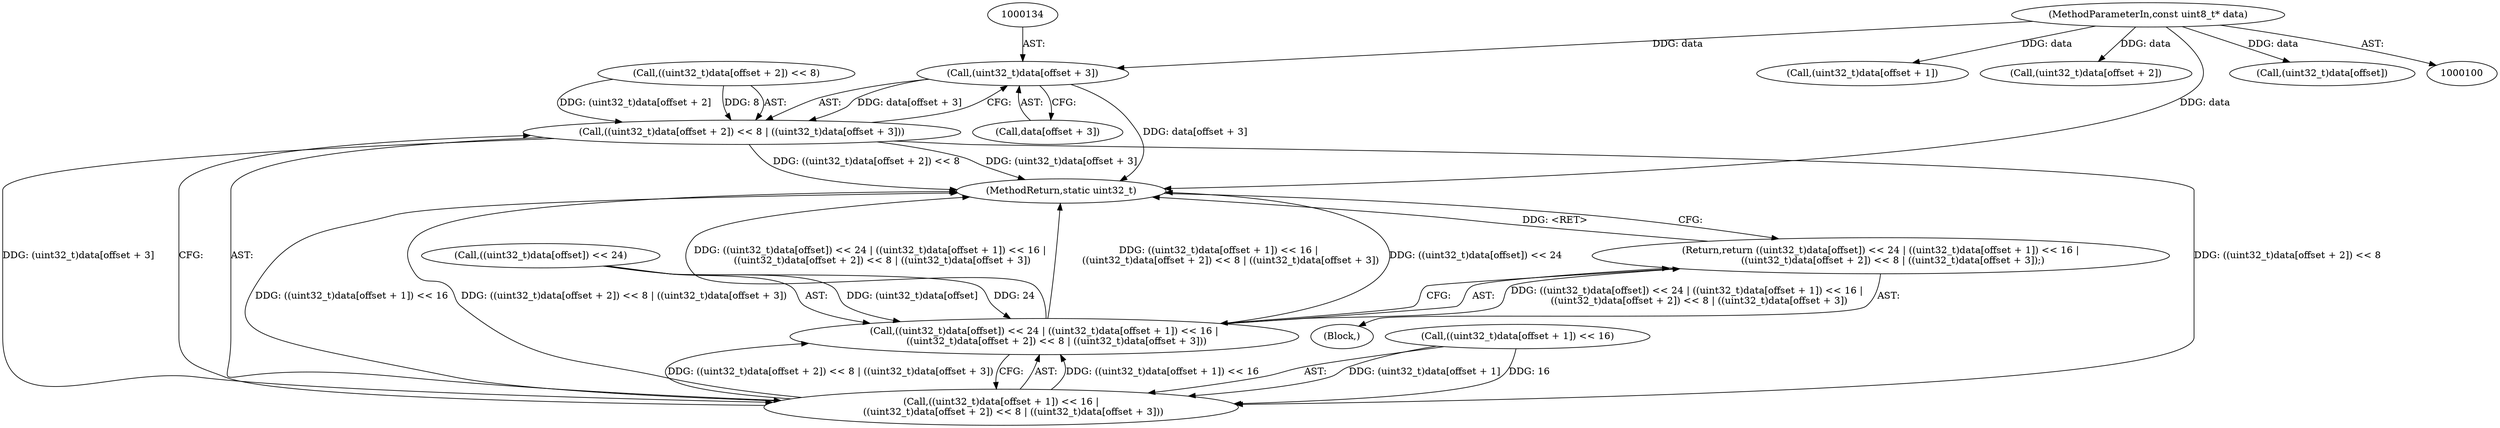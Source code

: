 digraph "0_Android_ed4c8d79153baab7f26562afb8930652dfbf853b_1@array" {
"1000133" [label="(Call,(uint32_t)data[offset + 3])"];
"1000101" [label="(MethodParameterIn,const uint8_t* data)"];
"1000123" [label="(Call,((uint32_t)data[offset + 2]) << 8 | ((uint32_t)data[offset + 3]))"];
"1000113" [label="(Call,((uint32_t)data[offset + 1]) << 16 |\n        ((uint32_t)data[offset + 2]) << 8 | ((uint32_t)data[offset + 3]))"];
"1000105" [label="(Call,((uint32_t)data[offset]) << 24 | ((uint32_t)data[offset + 1]) << 16 |\n        ((uint32_t)data[offset + 2]) << 8 | ((uint32_t)data[offset + 3]))"];
"1000104" [label="(Return,return ((uint32_t)data[offset]) << 24 | ((uint32_t)data[offset + 1]) << 16 |\n        ((uint32_t)data[offset + 2]) << 8 | ((uint32_t)data[offset + 3]);)"];
"1000114" [label="(Call,((uint32_t)data[offset + 1]) << 16)"];
"1000133" [label="(Call,(uint32_t)data[offset + 3])"];
"1000123" [label="(Call,((uint32_t)data[offset + 2]) << 8 | ((uint32_t)data[offset + 3]))"];
"1000115" [label="(Call,(uint32_t)data[offset + 1])"];
"1000106" [label="(Call,((uint32_t)data[offset]) << 24)"];
"1000140" [label="(MethodReturn,static uint32_t)"];
"1000124" [label="(Call,((uint32_t)data[offset + 2]) << 8)"];
"1000135" [label="(Call,data[offset + 3])"];
"1000125" [label="(Call,(uint32_t)data[offset + 2])"];
"1000101" [label="(MethodParameterIn,const uint8_t* data)"];
"1000107" [label="(Call,(uint32_t)data[offset])"];
"1000113" [label="(Call,((uint32_t)data[offset + 1]) << 16 |\n        ((uint32_t)data[offset + 2]) << 8 | ((uint32_t)data[offset + 3]))"];
"1000105" [label="(Call,((uint32_t)data[offset]) << 24 | ((uint32_t)data[offset + 1]) << 16 |\n        ((uint32_t)data[offset + 2]) << 8 | ((uint32_t)data[offset + 3]))"];
"1000104" [label="(Return,return ((uint32_t)data[offset]) << 24 | ((uint32_t)data[offset + 1]) << 16 |\n        ((uint32_t)data[offset + 2]) << 8 | ((uint32_t)data[offset + 3]);)"];
"1000103" [label="(Block,)"];
"1000133" -> "1000123"  [label="AST: "];
"1000133" -> "1000135"  [label="CFG: "];
"1000134" -> "1000133"  [label="AST: "];
"1000135" -> "1000133"  [label="AST: "];
"1000123" -> "1000133"  [label="CFG: "];
"1000133" -> "1000140"  [label="DDG: data[offset + 3]"];
"1000133" -> "1000123"  [label="DDG: data[offset + 3]"];
"1000101" -> "1000133"  [label="DDG: data"];
"1000101" -> "1000100"  [label="AST: "];
"1000101" -> "1000140"  [label="DDG: data"];
"1000101" -> "1000107"  [label="DDG: data"];
"1000101" -> "1000115"  [label="DDG: data"];
"1000101" -> "1000125"  [label="DDG: data"];
"1000123" -> "1000113"  [label="AST: "];
"1000124" -> "1000123"  [label="AST: "];
"1000113" -> "1000123"  [label="CFG: "];
"1000123" -> "1000140"  [label="DDG: ((uint32_t)data[offset + 2]) << 8"];
"1000123" -> "1000140"  [label="DDG: (uint32_t)data[offset + 3]"];
"1000123" -> "1000113"  [label="DDG: ((uint32_t)data[offset + 2]) << 8"];
"1000123" -> "1000113"  [label="DDG: (uint32_t)data[offset + 3]"];
"1000124" -> "1000123"  [label="DDG: (uint32_t)data[offset + 2]"];
"1000124" -> "1000123"  [label="DDG: 8"];
"1000113" -> "1000105"  [label="AST: "];
"1000114" -> "1000113"  [label="AST: "];
"1000105" -> "1000113"  [label="CFG: "];
"1000113" -> "1000140"  [label="DDG: ((uint32_t)data[offset + 1]) << 16"];
"1000113" -> "1000140"  [label="DDG: ((uint32_t)data[offset + 2]) << 8 | ((uint32_t)data[offset + 3])"];
"1000113" -> "1000105"  [label="DDG: ((uint32_t)data[offset + 1]) << 16"];
"1000113" -> "1000105"  [label="DDG: ((uint32_t)data[offset + 2]) << 8 | ((uint32_t)data[offset + 3])"];
"1000114" -> "1000113"  [label="DDG: (uint32_t)data[offset + 1]"];
"1000114" -> "1000113"  [label="DDG: 16"];
"1000105" -> "1000104"  [label="AST: "];
"1000106" -> "1000105"  [label="AST: "];
"1000104" -> "1000105"  [label="CFG: "];
"1000105" -> "1000140"  [label="DDG: ((uint32_t)data[offset]) << 24 | ((uint32_t)data[offset + 1]) << 16 |\n        ((uint32_t)data[offset + 2]) << 8 | ((uint32_t)data[offset + 3])"];
"1000105" -> "1000140"  [label="DDG: ((uint32_t)data[offset + 1]) << 16 |\n        ((uint32_t)data[offset + 2]) << 8 | ((uint32_t)data[offset + 3])"];
"1000105" -> "1000140"  [label="DDG: ((uint32_t)data[offset]) << 24"];
"1000105" -> "1000104"  [label="DDG: ((uint32_t)data[offset]) << 24 | ((uint32_t)data[offset + 1]) << 16 |\n        ((uint32_t)data[offset + 2]) << 8 | ((uint32_t)data[offset + 3])"];
"1000106" -> "1000105"  [label="DDG: (uint32_t)data[offset]"];
"1000106" -> "1000105"  [label="DDG: 24"];
"1000104" -> "1000103"  [label="AST: "];
"1000140" -> "1000104"  [label="CFG: "];
"1000104" -> "1000140"  [label="DDG: <RET>"];
}
